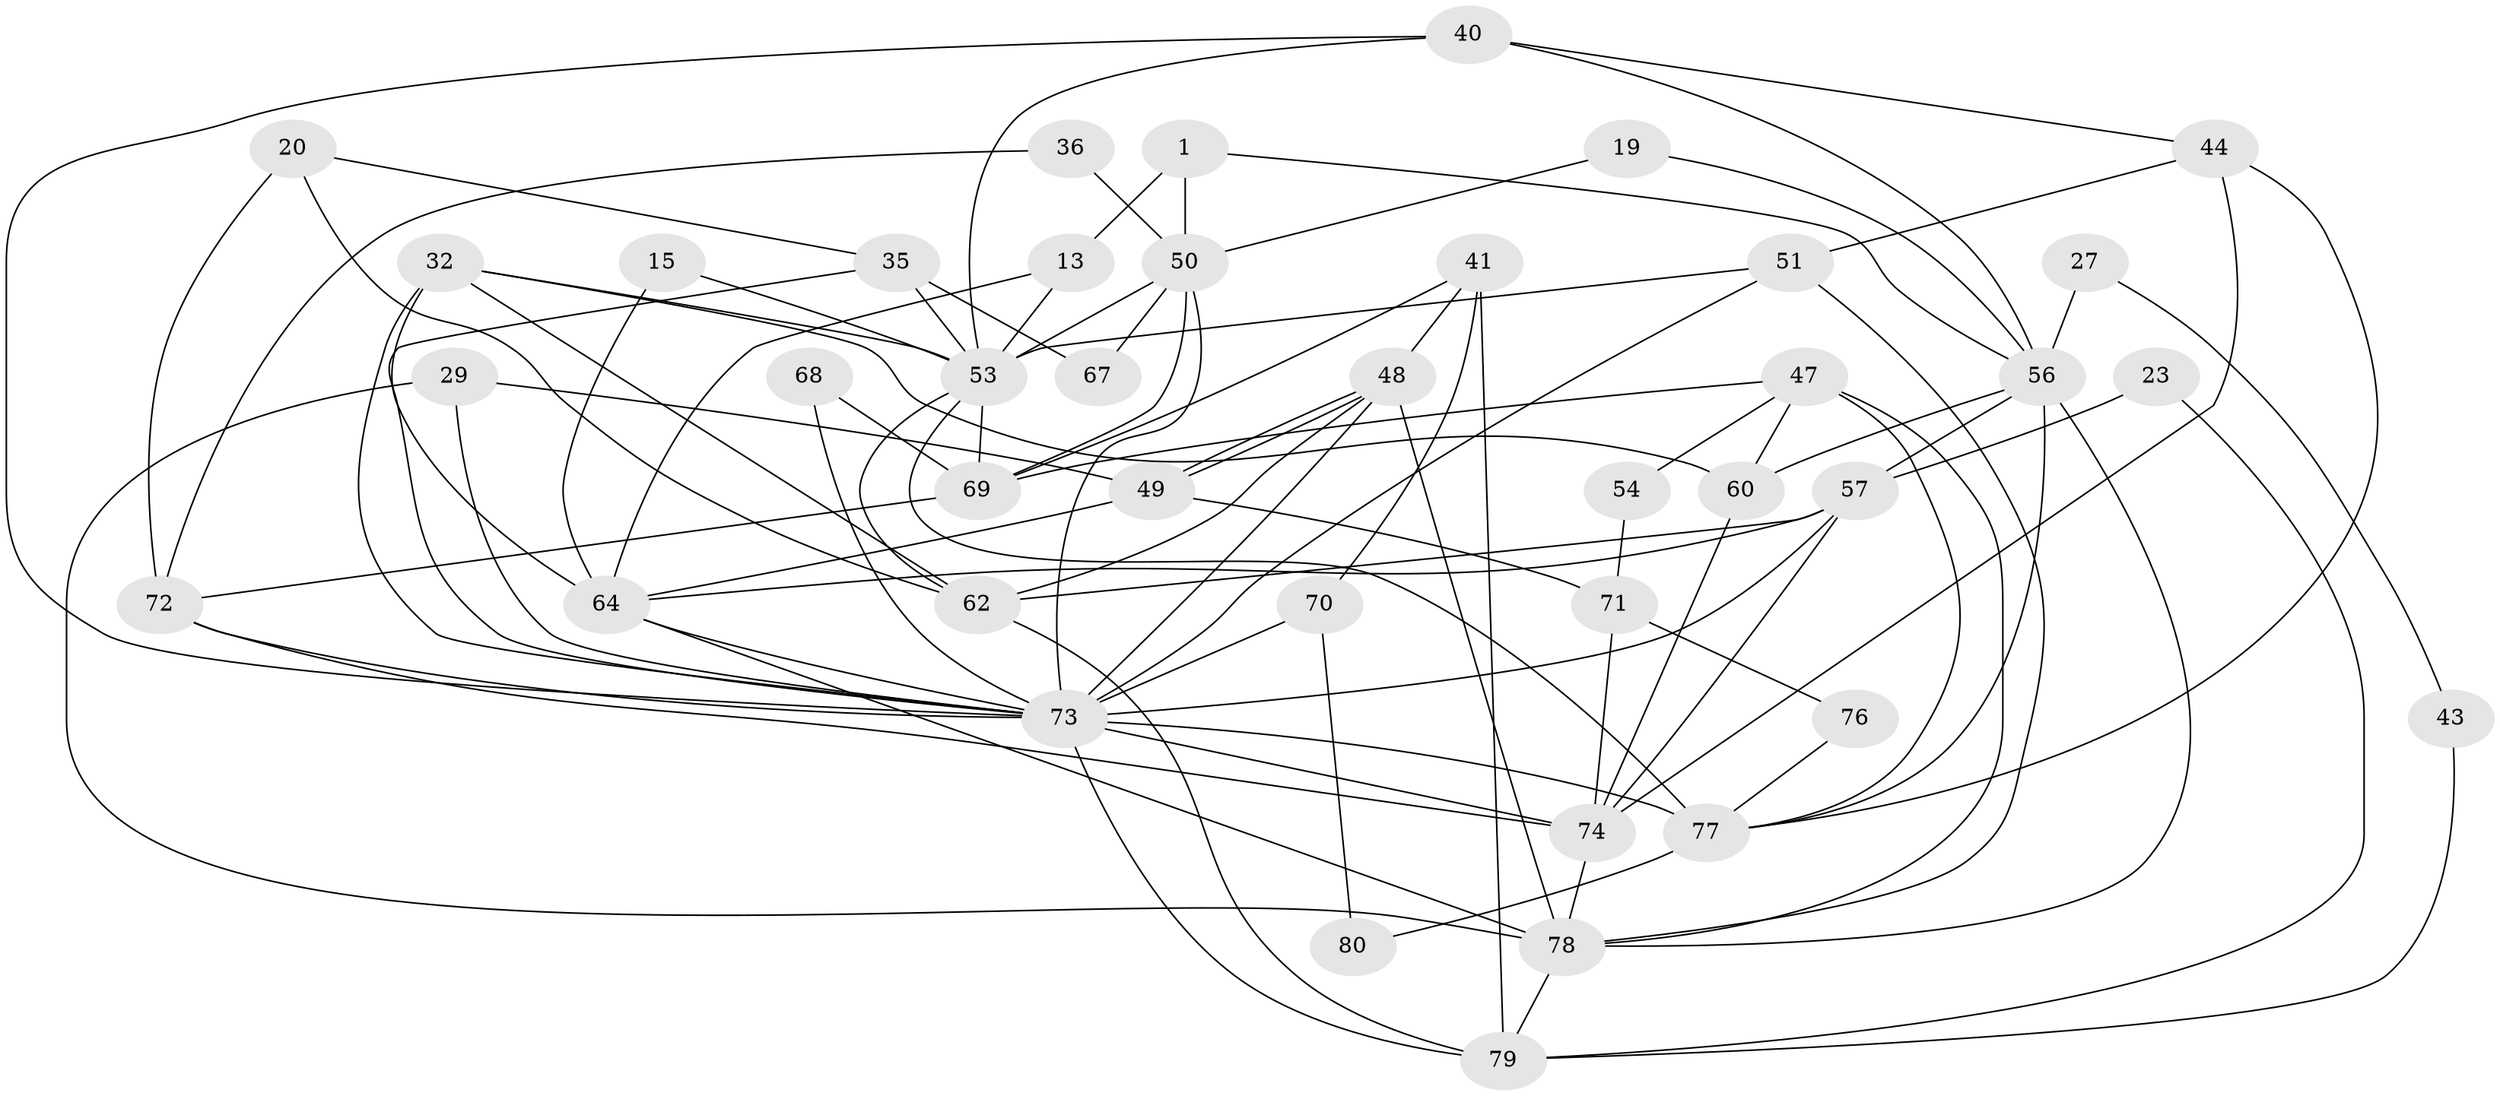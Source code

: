 // original degree distribution, {3: 0.25, 4: 0.2125, 5: 0.175, 2: 0.1875, 6: 0.125, 9: 0.025, 7: 0.025}
// Generated by graph-tools (version 1.1) at 2025/50/03/09/25 04:50:53]
// undirected, 40 vertices, 92 edges
graph export_dot {
graph [start="1"]
  node [color=gray90,style=filled];
  1;
  13;
  15;
  19;
  20;
  23;
  27;
  29 [super="+28"];
  32 [super="+17+14"];
  35;
  36;
  40;
  41;
  43;
  44 [super="+26"];
  47;
  48 [super="+6"];
  49;
  50 [super="+46"];
  51 [super="+31"];
  53 [super="+5+18+42"];
  54;
  56 [super="+2+3+21"];
  57;
  60 [super="+38"];
  62 [super="+58"];
  64 [super="+55"];
  67 [super="+66"];
  68;
  69 [super="+7"];
  70 [super="+4"];
  71;
  72 [super="+37"];
  73 [super="+65+61+45"];
  74 [super="+22+34+33"];
  76;
  77 [super="+63"];
  78 [super="+25+59"];
  79 [super="+16+75"];
  80;
  1 -- 50;
  1 -- 13;
  1 -- 56;
  13 -- 53;
  13 -- 64 [weight=2];
  15 -- 64 [weight=2];
  15 -- 53;
  19 -- 50;
  19 -- 56;
  20 -- 35;
  20 -- 62;
  20 -- 72;
  23 -- 57;
  23 -- 79;
  27 -- 43;
  27 -- 56 [weight=2];
  29 -- 49;
  29 -- 78;
  29 -- 73;
  32 -- 73 [weight=3];
  32 -- 64;
  32 -- 53;
  32 -- 60;
  32 -- 62;
  35 -- 67 [weight=2];
  35 -- 73;
  35 -- 53;
  36 -- 50;
  36 -- 72;
  40 -- 56 [weight=2];
  40 -- 53 [weight=2];
  40 -- 73;
  40 -- 44;
  41 -- 48;
  41 -- 69;
  41 -- 70 [weight=2];
  41 -- 79;
  43 -- 79;
  44 -- 51;
  44 -- 74;
  44 -- 77;
  47 -- 77;
  47 -- 54;
  47 -- 60;
  47 -- 69;
  47 -- 78 [weight=2];
  48 -- 49;
  48 -- 49;
  48 -- 73 [weight=2];
  48 -- 62;
  48 -- 78;
  49 -- 64;
  49 -- 71;
  50 -- 67 [weight=2];
  50 -- 69;
  50 -- 73;
  50 -- 53;
  51 -- 53;
  51 -- 73;
  51 -- 78 [weight=2];
  53 -- 69;
  53 -- 77;
  53 -- 62;
  54 -- 71;
  56 -- 57 [weight=2];
  56 -- 78;
  56 -- 77;
  56 -- 60;
  57 -- 64;
  57 -- 62 [weight=2];
  57 -- 74 [weight=2];
  57 -- 73;
  60 -- 74;
  62 -- 79;
  64 -- 78 [weight=2];
  64 -- 73;
  68 -- 69;
  68 -- 73;
  69 -- 72 [weight=2];
  70 -- 80;
  70 -- 73 [weight=2];
  71 -- 76;
  71 -- 74;
  72 -- 73 [weight=4];
  72 -- 74 [weight=2];
  73 -- 77 [weight=3];
  73 -- 74;
  73 -- 79 [weight=2];
  74 -- 78;
  76 -- 77;
  77 -- 80;
  78 -- 79 [weight=2];
}
